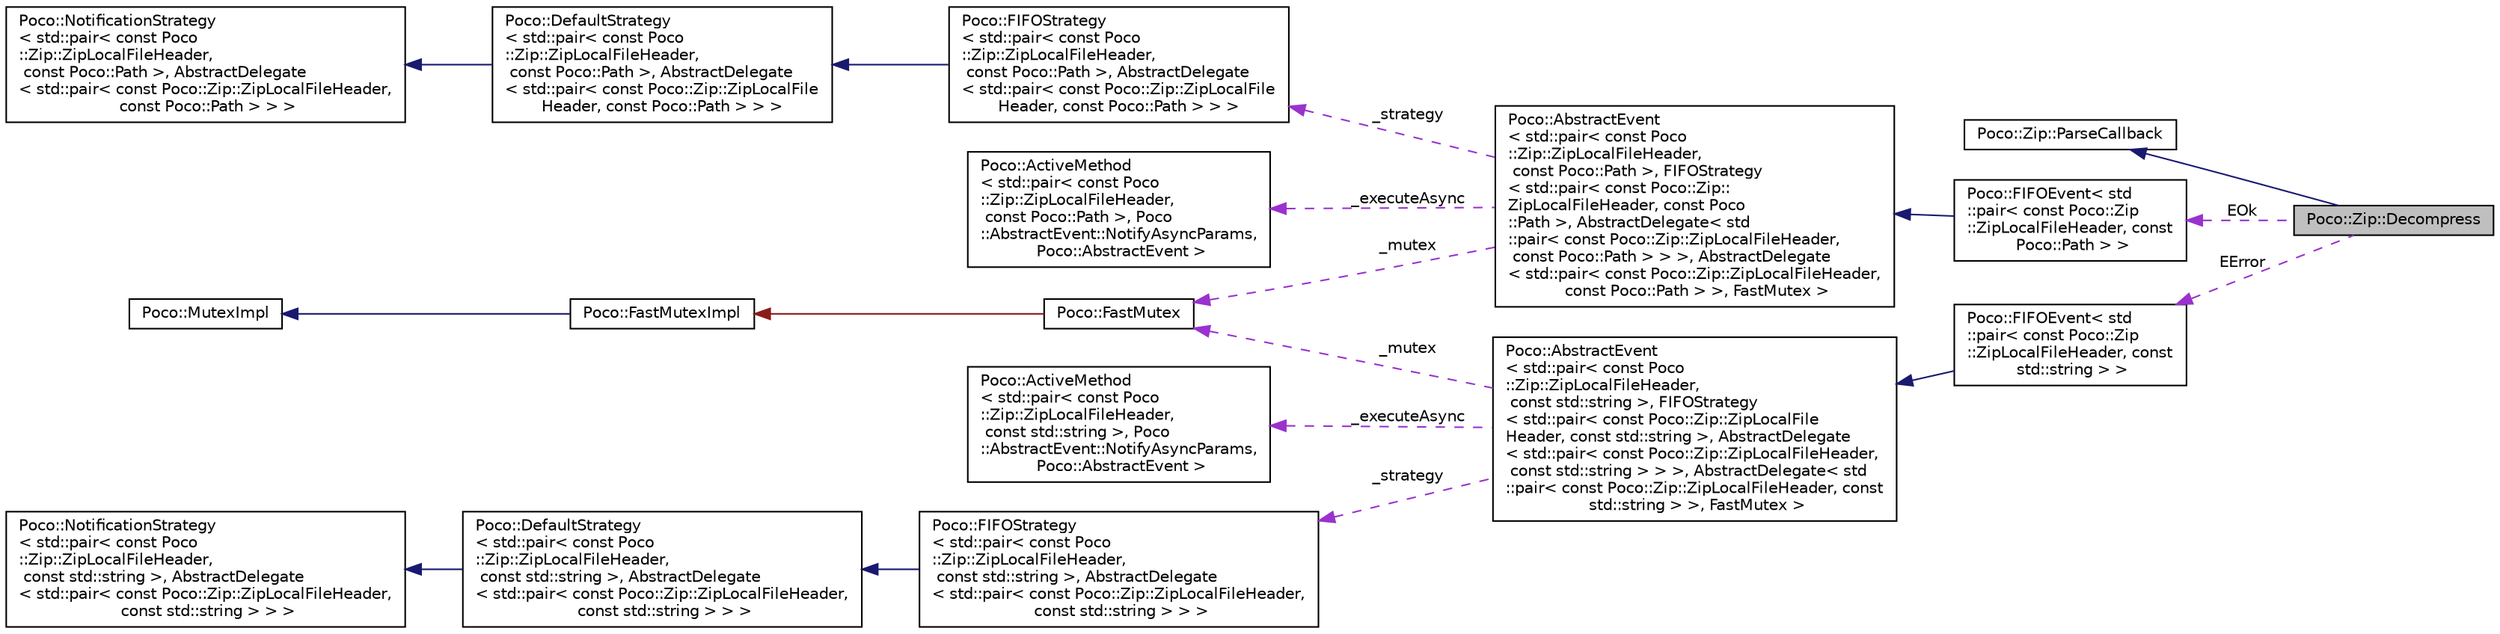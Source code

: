 digraph "Poco::Zip::Decompress"
{
 // LATEX_PDF_SIZE
  edge [fontname="Helvetica",fontsize="10",labelfontname="Helvetica",labelfontsize="10"];
  node [fontname="Helvetica",fontsize="10",shape=record];
  rankdir="LR";
  Node1 [label="Poco::Zip::Decompress",height=0.2,width=0.4,color="black", fillcolor="grey75", style="filled", fontcolor="black",tooltip="Decompress extracts files from zip files, can be used to extract single files or all files."];
  Node2 -> Node1 [dir="back",color="midnightblue",fontsize="10",style="solid",fontname="Helvetica"];
  Node2 [label="Poco::Zip::ParseCallback",height=0.2,width=0.4,color="black", fillcolor="white", style="filled",URL="$classPoco_1_1Zip_1_1ParseCallback.html",tooltip="Interface for callbacks to handle ZipData."];
  Node3 -> Node1 [dir="back",color="darkorchid3",fontsize="10",style="dashed",label=" EOk" ,fontname="Helvetica"];
  Node3 [label="Poco::FIFOEvent\< std\l::pair\< const Poco::Zip\l::ZipLocalFileHeader, const\l Poco::Path \> \>",height=0.2,width=0.4,color="black", fillcolor="white", style="filled",URL="$classPoco_1_1FIFOEvent.html",tooltip=" "];
  Node4 -> Node3 [dir="back",color="midnightblue",fontsize="10",style="solid",fontname="Helvetica"];
  Node4 [label="Poco::AbstractEvent\l\< std::pair\< const Poco\l::Zip::ZipLocalFileHeader,\l const Poco::Path \>, FIFOStrategy\l\< std::pair\< const Poco::Zip::\lZipLocalFileHeader, const Poco\l::Path \>, AbstractDelegate\< std\l::pair\< const Poco::Zip::ZipLocalFileHeader,\l const Poco::Path \> \> \>, AbstractDelegate\l\< std::pair\< const Poco::Zip::ZipLocalFileHeader,\l const Poco::Path \> \>, FastMutex \>",height=0.2,width=0.4,color="black", fillcolor="white", style="filled",URL="$classPoco_1_1AbstractEvent.html",tooltip=" "];
  Node5 -> Node4 [dir="back",color="darkorchid3",fontsize="10",style="dashed",label=" _strategy" ,fontname="Helvetica"];
  Node5 [label="Poco::FIFOStrategy\l\< std::pair\< const Poco\l::Zip::ZipLocalFileHeader,\l const Poco::Path \>, AbstractDelegate\l\< std::pair\< const Poco::Zip::ZipLocalFile\lHeader, const Poco::Path \> \> \>",height=0.2,width=0.4,color="black", fillcolor="white", style="filled",URL="$classPoco_1_1FIFOStrategy.html",tooltip=" "];
  Node6 -> Node5 [dir="back",color="midnightblue",fontsize="10",style="solid",fontname="Helvetica"];
  Node6 [label="Poco::DefaultStrategy\l\< std::pair\< const Poco\l::Zip::ZipLocalFileHeader,\l const Poco::Path \>, AbstractDelegate\l\< std::pair\< const Poco::Zip::ZipLocalFile\lHeader, const Poco::Path \> \> \>",height=0.2,width=0.4,color="black", fillcolor="white", style="filled",URL="$classPoco_1_1DefaultStrategy.html",tooltip=" "];
  Node7 -> Node6 [dir="back",color="midnightblue",fontsize="10",style="solid",fontname="Helvetica"];
  Node7 [label="Poco::NotificationStrategy\l\< std::pair\< const Poco\l::Zip::ZipLocalFileHeader,\l const Poco::Path \>, AbstractDelegate\l\< std::pair\< const Poco::Zip::ZipLocalFileHeader,\l const Poco::Path \> \> \>",height=0.2,width=0.4,color="black", fillcolor="white", style="filled",URL="$classPoco_1_1NotificationStrategy.html",tooltip=" "];
  Node8 -> Node4 [dir="back",color="darkorchid3",fontsize="10",style="dashed",label=" _executeAsync" ,fontname="Helvetica"];
  Node8 [label="Poco::ActiveMethod\l\< std::pair\< const Poco\l::Zip::ZipLocalFileHeader,\l const Poco::Path \>, Poco\l::AbstractEvent::NotifyAsyncParams,\l Poco::AbstractEvent \>",height=0.2,width=0.4,color="black", fillcolor="white", style="filled",URL="$classPoco_1_1ActiveMethod.html",tooltip=" "];
  Node9 -> Node4 [dir="back",color="darkorchid3",fontsize="10",style="dashed",label=" _mutex" ,fontname="Helvetica"];
  Node9 [label="Poco::FastMutex",height=0.2,width=0.4,color="black", fillcolor="white", style="filled",URL="$classPoco_1_1FastMutex.html",tooltip=" "];
  Node10 -> Node9 [dir="back",color="firebrick4",fontsize="10",style="solid",fontname="Helvetica"];
  Node10 [label="Poco::FastMutexImpl",height=0.2,width=0.4,color="black", fillcolor="white", style="filled",URL="$classPoco_1_1FastMutexImpl.html",tooltip=" "];
  Node11 -> Node10 [dir="back",color="midnightblue",fontsize="10",style="solid",fontname="Helvetica"];
  Node11 [label="Poco::MutexImpl",height=0.2,width=0.4,color="black", fillcolor="white", style="filled",URL="$classPoco_1_1MutexImpl.html",tooltip=" "];
  Node12 -> Node1 [dir="back",color="darkorchid3",fontsize="10",style="dashed",label=" EError" ,fontname="Helvetica"];
  Node12 [label="Poco::FIFOEvent\< std\l::pair\< const Poco::Zip\l::ZipLocalFileHeader, const\l std::string \> \>",height=0.2,width=0.4,color="black", fillcolor="white", style="filled",URL="$classPoco_1_1FIFOEvent.html",tooltip=" "];
  Node13 -> Node12 [dir="back",color="midnightblue",fontsize="10",style="solid",fontname="Helvetica"];
  Node13 [label="Poco::AbstractEvent\l\< std::pair\< const Poco\l::Zip::ZipLocalFileHeader,\l const std::string \>, FIFOStrategy\l\< std::pair\< const Poco::Zip::ZipLocalFile\lHeader, const std::string \>, AbstractDelegate\l\< std::pair\< const Poco::Zip::ZipLocalFileHeader,\l const std::string \> \> \>, AbstractDelegate\< std\l::pair\< const Poco::Zip::ZipLocalFileHeader, const\l std::string \> \>, FastMutex \>",height=0.2,width=0.4,color="black", fillcolor="white", style="filled",URL="$classPoco_1_1AbstractEvent.html",tooltip=" "];
  Node14 -> Node13 [dir="back",color="darkorchid3",fontsize="10",style="dashed",label=" _strategy" ,fontname="Helvetica"];
  Node14 [label="Poco::FIFOStrategy\l\< std::pair\< const Poco\l::Zip::ZipLocalFileHeader,\l const std::string \>, AbstractDelegate\l\< std::pair\< const Poco::Zip::ZipLocalFileHeader,\l const std::string \> \> \>",height=0.2,width=0.4,color="black", fillcolor="white", style="filled",URL="$classPoco_1_1FIFOStrategy.html",tooltip=" "];
  Node15 -> Node14 [dir="back",color="midnightblue",fontsize="10",style="solid",fontname="Helvetica"];
  Node15 [label="Poco::DefaultStrategy\l\< std::pair\< const Poco\l::Zip::ZipLocalFileHeader,\l const std::string \>, AbstractDelegate\l\< std::pair\< const Poco::Zip::ZipLocalFileHeader,\l const std::string \> \> \>",height=0.2,width=0.4,color="black", fillcolor="white", style="filled",URL="$classPoco_1_1DefaultStrategy.html",tooltip=" "];
  Node16 -> Node15 [dir="back",color="midnightblue",fontsize="10",style="solid",fontname="Helvetica"];
  Node16 [label="Poco::NotificationStrategy\l\< std::pair\< const Poco\l::Zip::ZipLocalFileHeader,\l const std::string \>, AbstractDelegate\l\< std::pair\< const Poco::Zip::ZipLocalFileHeader,\l const std::string \> \> \>",height=0.2,width=0.4,color="black", fillcolor="white", style="filled",URL="$classPoco_1_1NotificationStrategy.html",tooltip=" "];
  Node17 -> Node13 [dir="back",color="darkorchid3",fontsize="10",style="dashed",label=" _executeAsync" ,fontname="Helvetica"];
  Node17 [label="Poco::ActiveMethod\l\< std::pair\< const Poco\l::Zip::ZipLocalFileHeader,\l const std::string \>, Poco\l::AbstractEvent::NotifyAsyncParams,\l Poco::AbstractEvent \>",height=0.2,width=0.4,color="black", fillcolor="white", style="filled",URL="$classPoco_1_1ActiveMethod.html",tooltip=" "];
  Node9 -> Node13 [dir="back",color="darkorchid3",fontsize="10",style="dashed",label=" _mutex" ,fontname="Helvetica"];
}
